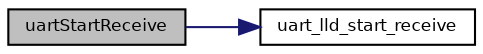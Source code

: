 digraph "uartStartReceive"
{
  bgcolor="transparent";
  edge [fontname="Helvetica",fontsize="8",labelfontname="Helvetica",labelfontsize="8"];
  node [fontname="Helvetica",fontsize="8",shape=record];
  rankdir="LR";
  Node55 [label="uartStartReceive",height=0.2,width=0.4,color="black", fillcolor="grey75", style="filled", fontcolor="black"];
  Node55 -> Node56 [color="midnightblue",fontsize="8",style="solid",fontname="Helvetica"];
  Node56 [label="uart_lld_start_receive",height=0.2,width=0.4,color="black",URL="$group___u_a_r_t.html#gaeeef4ed85ed76c1e916c77d4efb8b9c2",tooltip="Starts a receive operation on the UART peripheral. "];
}
